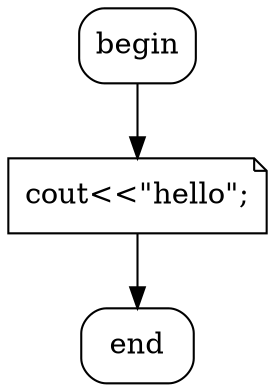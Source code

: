 digraph {
graph [splines=polyline];
D0 [shape=box, style=rounded, label="begin"];
{rank = sink; D1 [shape=box, style=rounded, label="end"];}
D4 [shape=note, label="cout<<\"hello\";"];
D4 -> D1;
D0 -> D4;
}

